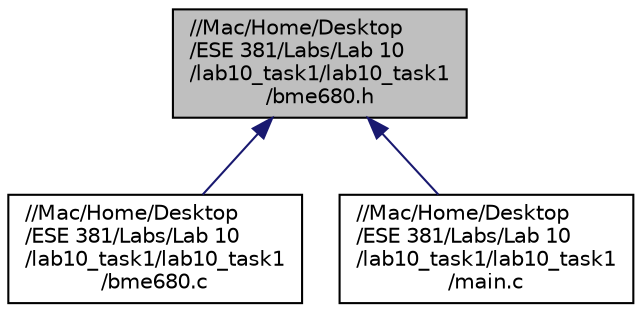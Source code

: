 digraph "//Mac/Home/Desktop/ESE 381/Labs/Lab 10/lab10_task1/lab10_task1/bme680.h"
{
 // LATEX_PDF_SIZE
  edge [fontname="Helvetica",fontsize="10",labelfontname="Helvetica",labelfontsize="10"];
  node [fontname="Helvetica",fontsize="10",shape=record];
  Node1 [label="//Mac/Home/Desktop\l/ESE 381/Labs/Lab 10\l/lab10_task1/lab10_task1\l/bme680.h",height=0.2,width=0.4,color="black", fillcolor="grey75", style="filled", fontcolor="black",tooltip="Sensor driver for BME680 sensor."];
  Node1 -> Node2 [dir="back",color="midnightblue",fontsize="10",style="solid"];
  Node2 [label="//Mac/Home/Desktop\l/ESE 381/Labs/Lab 10\l/lab10_task1/lab10_task1\l/bme680.c",height=0.2,width=0.4,color="black", fillcolor="white", style="filled",URL="$bme680_8c.html",tooltip="Sensor driver for BME680 sensor."];
  Node1 -> Node3 [dir="back",color="midnightblue",fontsize="10",style="solid"];
  Node3 [label="//Mac/Home/Desktop\l/ESE 381/Labs/Lab 10\l/lab10_task1/lab10_task1\l/main.c",height=0.2,width=0.4,color="black", fillcolor="white", style="filled",URL="$main_8c.html",tooltip=" "];
}
